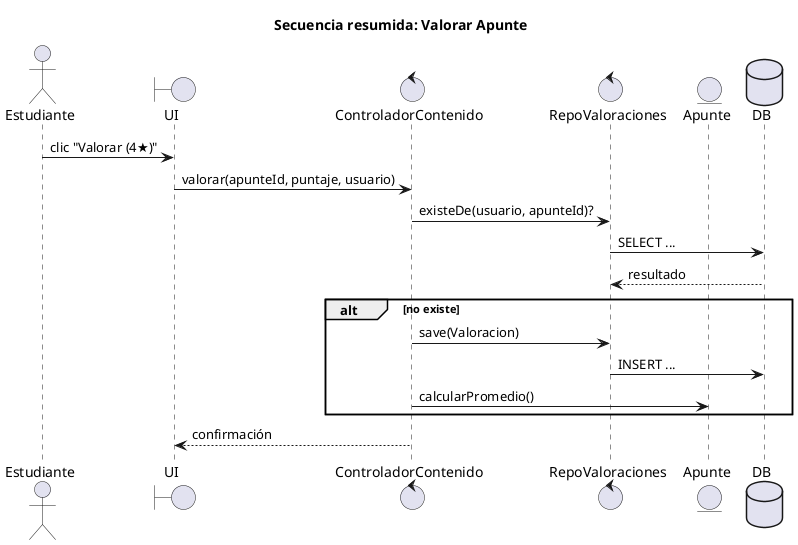 @startuml
title Secuencia resumida: Valorar Apunte

actor Estudiante as E
boundary UI
control ControladorContenido as CC
control RepoValoraciones as RV
entity Apunte as AP
database DB

E -> UI : clic "Valorar (4★)"
UI -> CC : valorar(apunteId, puntaje, usuario)
CC -> RV : existeDe(usuario, apunteId)?
RV -> DB : SELECT ...
DB --> RV : resultado
alt no existe
  CC -> RV : save(Valoracion)
  RV -> DB : INSERT ...
  CC -> AP : calcularPromedio()
end
CC --> UI : confirmación

@enduml
